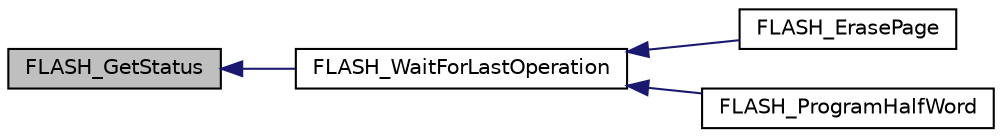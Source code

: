 digraph "FLASH_GetStatus"
{
 // INTERACTIVE_SVG=YES
  edge [fontname="Helvetica",fontsize="10",labelfontname="Helvetica",labelfontsize="10"];
  node [fontname="Helvetica",fontsize="10",shape=record];
  rankdir="LR";
  Node1 [label="FLASH_GetStatus",height=0.2,width=0.4,color="black", fillcolor="grey75", style="filled", fontcolor="black"];
  Node1 -> Node2 [dir="back",color="midnightblue",fontsize="10",style="solid",fontname="Helvetica"];
  Node2 [label="FLASH_WaitForLastOperation",height=0.2,width=0.4,color="black", fillcolor="white", style="filled",URL="$flash__stm32F1_8h.html#a32f1f24182bcef29414d7b59c1669595",tooltip="Waits for a Flash operation to complete or a TIMEOUT to occur. "];
  Node2 -> Node3 [dir="back",color="midnightblue",fontsize="10",style="solid",fontname="Helvetica"];
  Node3 [label="FLASH_ErasePage",height=0.2,width=0.4,color="black", fillcolor="white", style="filled",URL="$flash__stm32F1_8h.html#ab10d4a1c191d1d7f5b3a3b70927e6e69",tooltip="Erases a specified FLASH page. "];
  Node2 -> Node4 [dir="back",color="midnightblue",fontsize="10",style="solid",fontname="Helvetica"];
  Node4 [label="FLASH_ProgramHalfWord",height=0.2,width=0.4,color="black", fillcolor="white", style="filled",URL="$flash__stm32F1_8h.html#a67623617a6efb2676988073df8b08b23",tooltip="Programs a half word at a specified address. "];
}
